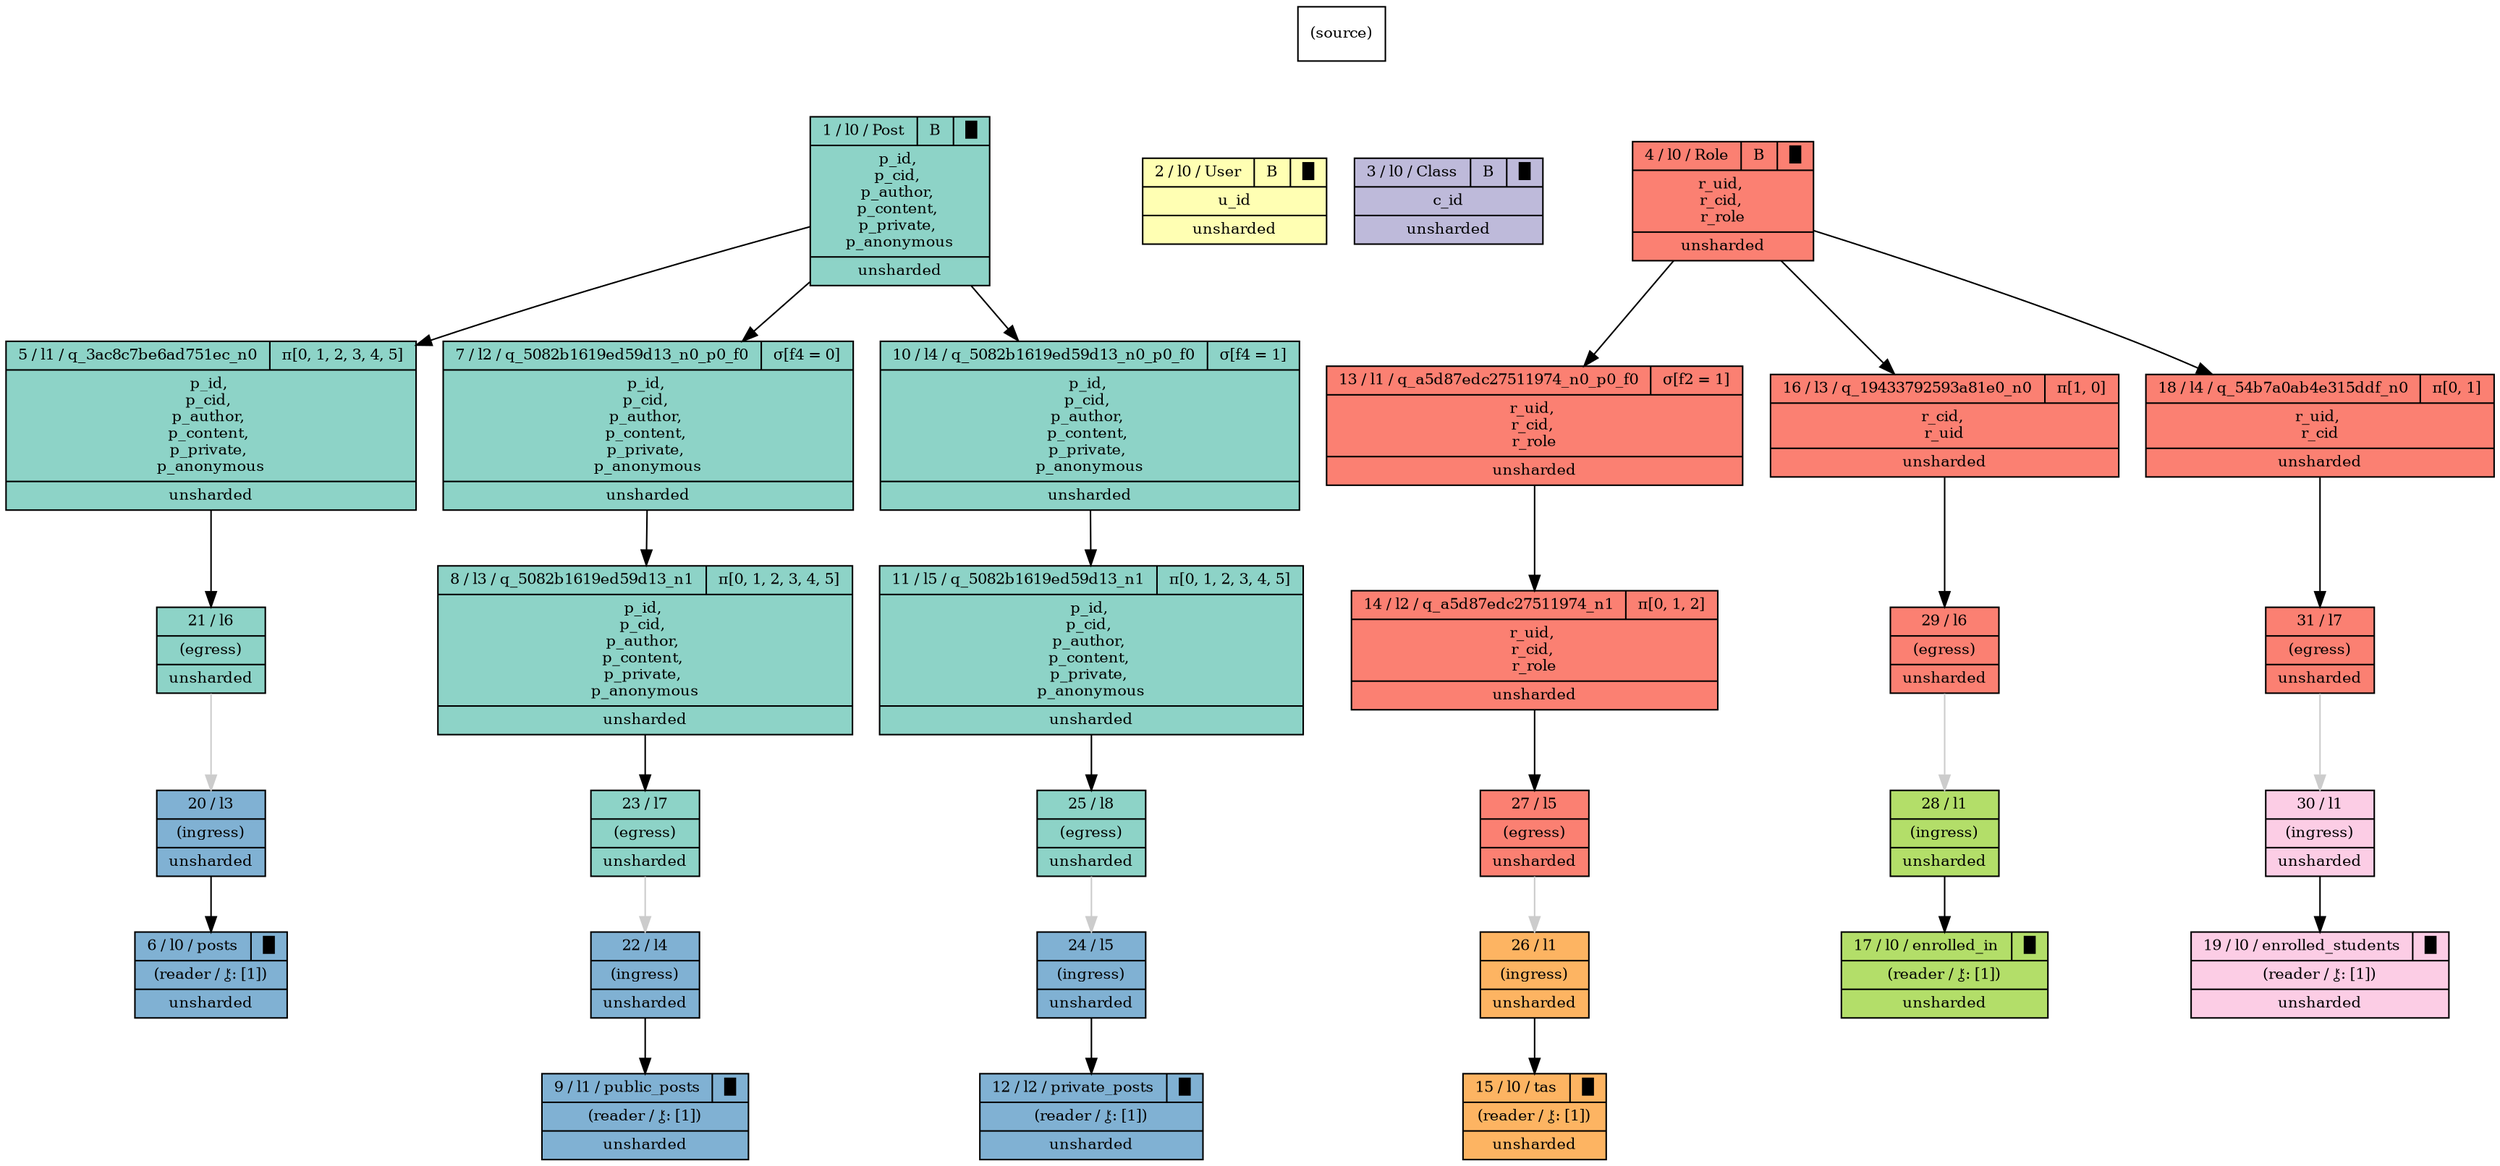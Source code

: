 digraph {{
    node [shape=record, fontsize=10]
    n0 [style="filled", fillcolor=white, label="(source)"]
    n1 [style="filled", fillcolor="/set312/1", label="{ { 1 / l0 / Post | B | █ } | p_id, \np_cid, \np_author, \np_content, \np_private, \np_anonymous | unsharded }"]
    n2 [style="filled", fillcolor="/set312/2", label="{ { 2 / l0 / User | B | █ } | u_id | unsharded }"]
    n3 [style="filled", fillcolor="/set312/3", label="{ { 3 / l0 / Class | B | █ } | c_id | unsharded }"]
    n4 [style="filled", fillcolor="/set312/4", label="{ { 4 / l0 / Role | B | █ } | r_uid, \nr_cid, \nr_role | unsharded }"]
    n5 [style="filled", fillcolor="/set312/1", label="{{ 5 / l1 / q_3ac8c7be6ad751ec_n0 | π[0, 1, 2, 3, 4, 5]  } | p_id, \np_cid, \np_author, \np_content, \np_private, \np_anonymous | unsharded }"]
    n6 [style="filled", fillcolor="/set312/5", label="{ { 6 / l0 / posts | █ } | (reader / ⚷: [1]) | unsharded }"]
    n7 [style="filled", fillcolor="/set312/1", label="{{ 7 / l2 / q_5082b1619ed59d13_n0_p0_f0 | σ[f4 = 0]  } | p_id, \np_cid, \np_author, \np_content, \np_private, \np_anonymous | unsharded }"]
    n8 [style="filled", fillcolor="/set312/1", label="{{ 8 / l3 / q_5082b1619ed59d13_n1 | π[0, 1, 2, 3, 4, 5]  } | p_id, \np_cid, \np_author, \np_content, \np_private, \np_anonymous | unsharded }"]
    n9 [style="filled", fillcolor="/set312/5", label="{ { 9 / l1 / public_posts | █ } | (reader / ⚷: [1]) | unsharded }"]
    n10 [style="filled", fillcolor="/set312/1", label="{{ 10 / l4 / q_5082b1619ed59d13_n0_p0_f0 | σ[f4 = 1]  } | p_id, \np_cid, \np_author, \np_content, \np_private, \np_anonymous | unsharded }"]
    n11 [style="filled", fillcolor="/set312/1", label="{{ 11 / l5 / q_5082b1619ed59d13_n1 | π[0, 1, 2, 3, 4, 5]  } | p_id, \np_cid, \np_author, \np_content, \np_private, \np_anonymous | unsharded }"]
    n12 [style="filled", fillcolor="/set312/5", label="{ { 12 / l2 / private_posts | █ } | (reader / ⚷: [1]) | unsharded }"]
    n13 [style="filled", fillcolor="/set312/4", label="{{ 13 / l1 / q_a5d87edc27511974_n0_p0_f0 | σ[f2 = 1]  } | r_uid, \nr_cid, \nr_role | unsharded }"]
    n14 [style="filled", fillcolor="/set312/4", label="{{ 14 / l2 / q_a5d87edc27511974_n1 | π[0, 1, 2]  } | r_uid, \nr_cid, \nr_role | unsharded }"]
    n15 [style="filled", fillcolor="/set312/6", label="{ { 15 / l0 / tas | █ } | (reader / ⚷: [1]) | unsharded }"]
    n16 [style="filled", fillcolor="/set312/4", label="{{ 16 / l3 / q_19433792593a81e0_n0 | π[1, 0]  } | r_cid, \nr_uid | unsharded }"]
    n17 [style="filled", fillcolor="/set312/7", label="{ { 17 / l0 / enrolled_in | █ } | (reader / ⚷: [1]) | unsharded }"]
    n18 [style="filled", fillcolor="/set312/4", label="{{ 18 / l4 / q_54b7a0ab4e315ddf_n0 | π[0, 1]  } | r_uid, \nr_cid | unsharded }"]
    n19 [style="filled", fillcolor="/set312/8", label="{ { 19 / l0 / enrolled_students | █ } | (reader / ⚷: [1]) | unsharded }"]
    n20 [style="filled", fillcolor="/set312/5", label="{ { 20 / l3  } | (ingress) | unsharded }"]
    n21 [style="filled", fillcolor="/set312/1", label="{ 21 / l6 | (egress) | unsharded }"]
    n22 [style="filled", fillcolor="/set312/5", label="{ { 22 / l4  } | (ingress) | unsharded }"]
    n23 [style="filled", fillcolor="/set312/1", label="{ 23 / l7 | (egress) | unsharded }"]
    n24 [style="filled", fillcolor="/set312/5", label="{ { 24 / l5  } | (ingress) | unsharded }"]
    n25 [style="filled", fillcolor="/set312/1", label="{ 25 / l8 | (egress) | unsharded }"]
    n26 [style="filled", fillcolor="/set312/6", label="{ { 26 / l1  } | (ingress) | unsharded }"]
    n27 [style="filled", fillcolor="/set312/4", label="{ 27 / l5 | (egress) | unsharded }"]
    n28 [style="filled", fillcolor="/set312/7", label="{ { 28 / l1  } | (ingress) | unsharded }"]
    n29 [style="filled", fillcolor="/set312/4", label="{ 29 / l6 | (egress) | unsharded }"]
    n30 [style="filled", fillcolor="/set312/8", label="{ { 30 / l1  } | (ingress) | unsharded }"]
    n31 [style="filled", fillcolor="/set312/4", label="{ 31 / l7 | (egress) | unsharded }"]
    n0 -> n1 [ style=invis ]
    n0 -> n2 [ style=invis ]
    n0 -> n3 [ style=invis ]
    n0 -> n4 [ style=invis ]
    n1 -> n5 [  ]
    n5 -> n21 [  ]
    n1 -> n7 [  ]
    n7 -> n8 [  ]
    n8 -> n23 [  ]
    n1 -> n10 [  ]
    n10 -> n11 [  ]
    n11 -> n25 [  ]
    n4 -> n13 [  ]
    n13 -> n14 [  ]
    n14 -> n27 [  ]
    n4 -> n16 [  ]
    n16 -> n29 [  ]
    n4 -> n18 [  ]
    n18 -> n31 [  ]
    n20 -> n6 [  ]
    n21 -> n20 [ color="#CCCCCC" ]
    n22 -> n9 [  ]
    n23 -> n22 [ color="#CCCCCC" ]
    n24 -> n12 [  ]
    n25 -> n24 [ color="#CCCCCC" ]
    n26 -> n15 [  ]
    n27 -> n26 [ color="#CCCCCC" ]
    n28 -> n17 [  ]
    n29 -> n28 [ color="#CCCCCC" ]
    n30 -> n19 [  ]
    n31 -> n30 [ color="#CCCCCC" ]
}}